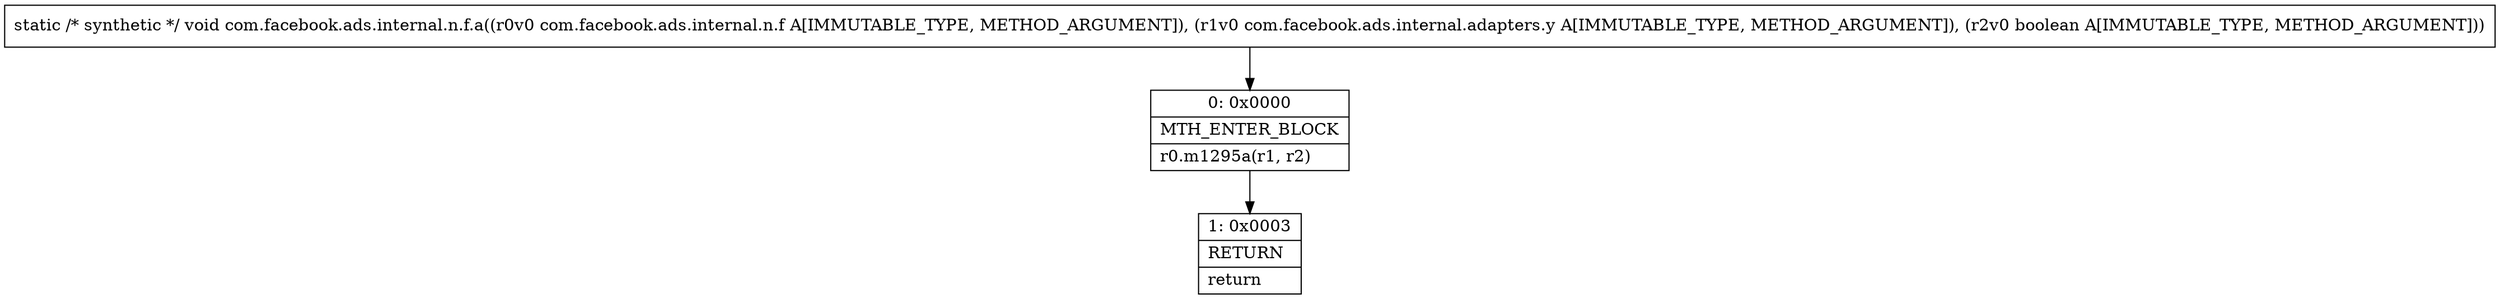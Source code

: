 digraph "CFG forcom.facebook.ads.internal.n.f.a(Lcom\/facebook\/ads\/internal\/n\/f;Lcom\/facebook\/ads\/internal\/adapters\/y;Z)V" {
Node_0 [shape=record,label="{0\:\ 0x0000|MTH_ENTER_BLOCK\l|r0.m1295a(r1, r2)\l}"];
Node_1 [shape=record,label="{1\:\ 0x0003|RETURN\l|return\l}"];
MethodNode[shape=record,label="{static \/* synthetic *\/ void com.facebook.ads.internal.n.f.a((r0v0 com.facebook.ads.internal.n.f A[IMMUTABLE_TYPE, METHOD_ARGUMENT]), (r1v0 com.facebook.ads.internal.adapters.y A[IMMUTABLE_TYPE, METHOD_ARGUMENT]), (r2v0 boolean A[IMMUTABLE_TYPE, METHOD_ARGUMENT])) }"];
MethodNode -> Node_0;
Node_0 -> Node_1;
}

